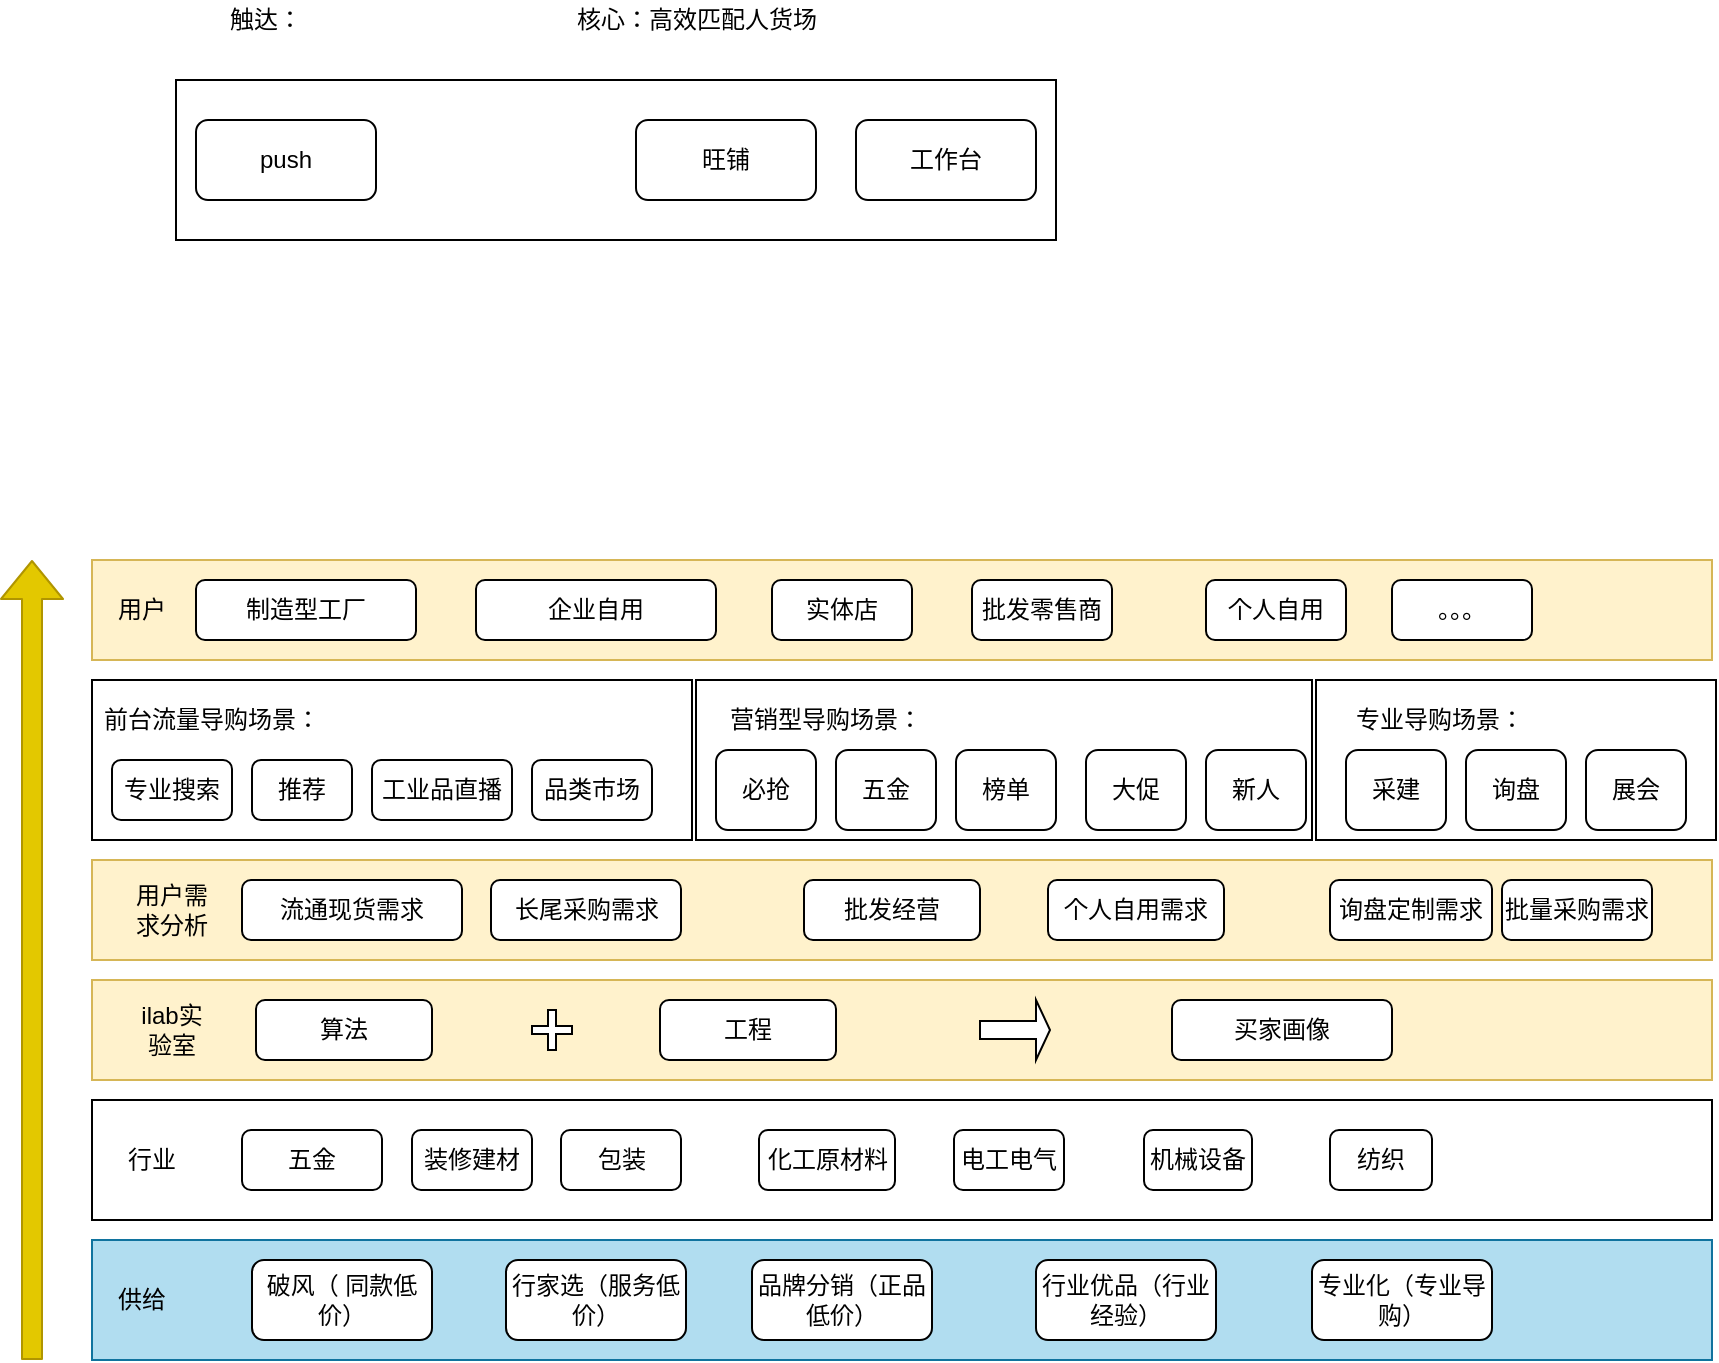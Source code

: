 <mxfile version="14.8.3" type="github">
  <diagram id="IdMVkafQGEphkV8RRrkL" name="Page-1">
    <mxGraphModel dx="1752" dy="1747" grid="1" gridSize="10" guides="1" tooltips="1" connect="1" arrows="1" fold="1" page="1" pageScale="1" pageWidth="827" pageHeight="1169" math="0" shadow="0">
      <root>
        <mxCell id="0" />
        <mxCell id="1" parent="0" />
        <mxCell id="r45ULGyqe0KoC_mPu8aS-57" value="" style="rounded=0;whiteSpace=wrap;html=1;" vertex="1" parent="1">
          <mxGeometry x="602" y="100" width="200" height="80" as="geometry" />
        </mxCell>
        <mxCell id="r45ULGyqe0KoC_mPu8aS-15" value="" style="rounded=0;whiteSpace=wrap;html=1;" vertex="1" parent="1">
          <mxGeometry x="292" y="100" width="308" height="80" as="geometry" />
        </mxCell>
        <mxCell id="VxQ7woKLR5Lcuw_jpnHq-2" value="" style="rounded=0;whiteSpace=wrap;html=1;" parent="1" vertex="1">
          <mxGeometry x="-10" y="100" width="300" height="80" as="geometry" />
        </mxCell>
        <mxCell id="gR2ANUhk0e7g1Bp6swf8-2" value="前台流量导购场景：" style="text;html=1;strokeColor=none;fillColor=none;align=center;verticalAlign=middle;whiteSpace=wrap;rounded=0;" parent="1" vertex="1">
          <mxGeometry x="-5" y="110" width="110" height="20" as="geometry" />
        </mxCell>
        <mxCell id="gR2ANUhk0e7g1Bp6swf8-6" value="专业搜索" style="rounded=1;whiteSpace=wrap;html=1;" parent="1" vertex="1">
          <mxGeometry y="140" width="60" height="30" as="geometry" />
        </mxCell>
        <mxCell id="GI7GzQgG5lNsB9hwAz22-1" value="推荐" style="rounded=1;whiteSpace=wrap;html=1;" parent="1" vertex="1">
          <mxGeometry x="70" y="140" width="50" height="30" as="geometry" />
        </mxCell>
        <mxCell id="GI7GzQgG5lNsB9hwAz22-2" value="工业品直播" style="rounded=1;whiteSpace=wrap;html=1;" parent="1" vertex="1">
          <mxGeometry x="130" y="140" width="70" height="30" as="geometry" />
        </mxCell>
        <mxCell id="GI7GzQgG5lNsB9hwAz22-4" value="" style="rounded=0;whiteSpace=wrap;html=1;" parent="1" vertex="1">
          <mxGeometry x="32" y="-200" width="440" height="80" as="geometry" />
        </mxCell>
        <mxCell id="GI7GzQgG5lNsB9hwAz22-5" value="触达：" style="text;html=1;strokeColor=none;fillColor=none;align=center;verticalAlign=middle;whiteSpace=wrap;rounded=0;" parent="1" vertex="1">
          <mxGeometry x="22" y="-240" width="110" height="20" as="geometry" />
        </mxCell>
        <mxCell id="GI7GzQgG5lNsB9hwAz22-6" value="push" style="rounded=1;whiteSpace=wrap;html=1;" parent="1" vertex="1">
          <mxGeometry x="42" y="-180" width="90" height="40" as="geometry" />
        </mxCell>
        <mxCell id="GI7GzQgG5lNsB9hwAz22-8" value="旺铺" style="rounded=1;whiteSpace=wrap;html=1;" parent="1" vertex="1">
          <mxGeometry x="262" y="-180" width="90" height="40" as="geometry" />
        </mxCell>
        <mxCell id="GI7GzQgG5lNsB9hwAz22-9" value="工作台" style="rounded=1;whiteSpace=wrap;html=1;" parent="1" vertex="1">
          <mxGeometry x="372" y="-180" width="90" height="40" as="geometry" />
        </mxCell>
        <mxCell id="r45ULGyqe0KoC_mPu8aS-1" value="营销型导购场景：" style="text;html=1;strokeColor=none;fillColor=none;align=center;verticalAlign=middle;whiteSpace=wrap;rounded=0;" vertex="1" parent="1">
          <mxGeometry x="302" y="110" width="110" height="20" as="geometry" />
        </mxCell>
        <mxCell id="r45ULGyqe0KoC_mPu8aS-4" value="必抢" style="rounded=1;whiteSpace=wrap;html=1;" vertex="1" parent="1">
          <mxGeometry x="302" y="135" width="50" height="40" as="geometry" />
        </mxCell>
        <mxCell id="r45ULGyqe0KoC_mPu8aS-5" value="五金" style="rounded=1;whiteSpace=wrap;html=1;" vertex="1" parent="1">
          <mxGeometry x="362" y="135" width="50" height="40" as="geometry" />
        </mxCell>
        <mxCell id="r45ULGyqe0KoC_mPu8aS-6" value="大促" style="rounded=1;whiteSpace=wrap;html=1;" vertex="1" parent="1">
          <mxGeometry x="487" y="135" width="50" height="40" as="geometry" />
        </mxCell>
        <mxCell id="r45ULGyqe0KoC_mPu8aS-7" value="新人" style="rounded=1;whiteSpace=wrap;html=1;" vertex="1" parent="1">
          <mxGeometry x="547" y="135" width="50" height="40" as="geometry" />
        </mxCell>
        <mxCell id="r45ULGyqe0KoC_mPu8aS-13" value="榜单" style="rounded=1;whiteSpace=wrap;html=1;" vertex="1" parent="1">
          <mxGeometry x="422" y="135" width="50" height="40" as="geometry" />
        </mxCell>
        <mxCell id="r45ULGyqe0KoC_mPu8aS-14" value="品类市场" style="rounded=1;whiteSpace=wrap;html=1;" vertex="1" parent="1">
          <mxGeometry x="210" y="140" width="60" height="30" as="geometry" />
        </mxCell>
        <mxCell id="r45ULGyqe0KoC_mPu8aS-16" value="核心：高效匹配人货场" style="text;html=1;align=center;verticalAlign=middle;resizable=0;points=[];autosize=1;strokeColor=none;" vertex="1" parent="1">
          <mxGeometry x="222" y="-240" width="140" height="20" as="geometry" />
        </mxCell>
        <mxCell id="r45ULGyqe0KoC_mPu8aS-17" value="" style="rounded=0;whiteSpace=wrap;html=1;fillColor=#fff2cc;strokeColor=#d6b656;" vertex="1" parent="1">
          <mxGeometry x="-10" y="40" width="810" height="50" as="geometry" />
        </mxCell>
        <mxCell id="r45ULGyqe0KoC_mPu8aS-19" value="制造型工厂" style="rounded=1;whiteSpace=wrap;html=1;" vertex="1" parent="1">
          <mxGeometry x="42" y="50" width="110" height="30" as="geometry" />
        </mxCell>
        <mxCell id="r45ULGyqe0KoC_mPu8aS-20" value="企业自用" style="rounded=1;whiteSpace=wrap;html=1;" vertex="1" parent="1">
          <mxGeometry x="182" y="50" width="120" height="30" as="geometry" />
        </mxCell>
        <mxCell id="r45ULGyqe0KoC_mPu8aS-21" value="实体店" style="rounded=1;whiteSpace=wrap;html=1;" vertex="1" parent="1">
          <mxGeometry x="330" y="50" width="70" height="30" as="geometry" />
        </mxCell>
        <mxCell id="r45ULGyqe0KoC_mPu8aS-22" value="" style="rounded=0;whiteSpace=wrap;html=1;fillColor=#b1ddf0;strokeColor=#10739e;" vertex="1" parent="1">
          <mxGeometry x="-10" y="380" width="810" height="60" as="geometry" />
        </mxCell>
        <mxCell id="r45ULGyqe0KoC_mPu8aS-23" value="供给" style="text;html=1;strokeColor=none;fillColor=none;align=center;verticalAlign=middle;whiteSpace=wrap;rounded=0;" vertex="1" parent="1">
          <mxGeometry x="-15" y="400" width="60" height="20" as="geometry" />
        </mxCell>
        <mxCell id="r45ULGyqe0KoC_mPu8aS-24" value="破风（ 同款低价）" style="rounded=1;whiteSpace=wrap;html=1;" vertex="1" parent="1">
          <mxGeometry x="70" y="390" width="90" height="40" as="geometry" />
        </mxCell>
        <mxCell id="r45ULGyqe0KoC_mPu8aS-25" value="品牌分销（正品低价）" style="rounded=1;whiteSpace=wrap;html=1;" vertex="1" parent="1">
          <mxGeometry x="320" y="390" width="90" height="40" as="geometry" />
        </mxCell>
        <mxCell id="r45ULGyqe0KoC_mPu8aS-26" value="行家选（服务低价）" style="rounded=1;whiteSpace=wrap;html=1;" vertex="1" parent="1">
          <mxGeometry x="197" y="390" width="90" height="40" as="geometry" />
        </mxCell>
        <mxCell id="r45ULGyqe0KoC_mPu8aS-28" value="采建" style="rounded=1;whiteSpace=wrap;html=1;" vertex="1" parent="1">
          <mxGeometry x="617" y="135" width="50" height="40" as="geometry" />
        </mxCell>
        <mxCell id="r45ULGyqe0KoC_mPu8aS-29" value="询盘" style="rounded=1;whiteSpace=wrap;html=1;" vertex="1" parent="1">
          <mxGeometry x="677" y="135" width="50" height="40" as="geometry" />
        </mxCell>
        <mxCell id="r45ULGyqe0KoC_mPu8aS-33" value="展会" style="rounded=1;whiteSpace=wrap;html=1;" vertex="1" parent="1">
          <mxGeometry x="737" y="135" width="50" height="40" as="geometry" />
        </mxCell>
        <mxCell id="r45ULGyqe0KoC_mPu8aS-35" value="行业优品（行业经验）" style="rounded=1;whiteSpace=wrap;html=1;" vertex="1" parent="1">
          <mxGeometry x="462" y="390" width="90" height="40" as="geometry" />
        </mxCell>
        <mxCell id="r45ULGyqe0KoC_mPu8aS-36" value="" style="rounded=0;whiteSpace=wrap;html=1;" vertex="1" parent="1">
          <mxGeometry x="-10" y="310" width="810" height="60" as="geometry" />
        </mxCell>
        <mxCell id="r45ULGyqe0KoC_mPu8aS-38" value="五金" style="rounded=1;whiteSpace=wrap;html=1;" vertex="1" parent="1">
          <mxGeometry x="65" y="325" width="70" height="30" as="geometry" />
        </mxCell>
        <mxCell id="r45ULGyqe0KoC_mPu8aS-39" value="装修建材" style="rounded=1;whiteSpace=wrap;html=1;" vertex="1" parent="1">
          <mxGeometry x="150" y="325" width="60" height="30" as="geometry" />
        </mxCell>
        <mxCell id="r45ULGyqe0KoC_mPu8aS-40" value="包装" style="rounded=1;whiteSpace=wrap;html=1;" vertex="1" parent="1">
          <mxGeometry x="224.5" y="325" width="60" height="30" as="geometry" />
        </mxCell>
        <mxCell id="r45ULGyqe0KoC_mPu8aS-41" value="化工原材料" style="rounded=1;whiteSpace=wrap;html=1;" vertex="1" parent="1">
          <mxGeometry x="323.5" y="325" width="68" height="30" as="geometry" />
        </mxCell>
        <mxCell id="r45ULGyqe0KoC_mPu8aS-42" value="专业化（专业导购）" style="rounded=1;whiteSpace=wrap;html=1;" vertex="1" parent="1">
          <mxGeometry x="600" y="390" width="90" height="40" as="geometry" />
        </mxCell>
        <mxCell id="r45ULGyqe0KoC_mPu8aS-43" value="电工电气" style="rounded=1;whiteSpace=wrap;html=1;" vertex="1" parent="1">
          <mxGeometry x="421" y="325" width="55" height="30" as="geometry" />
        </mxCell>
        <mxCell id="r45ULGyqe0KoC_mPu8aS-44" value="机械设备" style="rounded=1;whiteSpace=wrap;html=1;" vertex="1" parent="1">
          <mxGeometry x="516" y="325" width="54" height="30" as="geometry" />
        </mxCell>
        <mxCell id="r45ULGyqe0KoC_mPu8aS-45" value="纺织" style="rounded=1;whiteSpace=wrap;html=1;" vertex="1" parent="1">
          <mxGeometry x="609" y="325" width="51" height="30" as="geometry" />
        </mxCell>
        <mxCell id="r45ULGyqe0KoC_mPu8aS-46" value="行业" style="text;html=1;strokeColor=none;fillColor=none;align=center;verticalAlign=middle;whiteSpace=wrap;rounded=0;" vertex="1" parent="1">
          <mxGeometry x="-5" y="330" width="50" height="20" as="geometry" />
        </mxCell>
        <mxCell id="r45ULGyqe0KoC_mPu8aS-47" value="用户" style="text;html=1;strokeColor=none;fillColor=none;align=center;verticalAlign=middle;whiteSpace=wrap;rounded=0;" vertex="1" parent="1">
          <mxGeometry x="-5" y="55" width="40" height="20" as="geometry" />
        </mxCell>
        <mxCell id="r45ULGyqe0KoC_mPu8aS-54" value="批发零售商" style="rounded=1;whiteSpace=wrap;html=1;" vertex="1" parent="1">
          <mxGeometry x="430" y="50" width="70" height="30" as="geometry" />
        </mxCell>
        <mxCell id="r45ULGyqe0KoC_mPu8aS-56" value="个人自用" style="rounded=1;whiteSpace=wrap;html=1;" vertex="1" parent="1">
          <mxGeometry x="547" y="50" width="70" height="30" as="geometry" />
        </mxCell>
        <mxCell id="r45ULGyqe0KoC_mPu8aS-58" value="专业导购场景：" style="text;html=1;strokeColor=none;fillColor=none;align=center;verticalAlign=middle;whiteSpace=wrap;rounded=0;" vertex="1" parent="1">
          <mxGeometry x="609" y="110" width="110" height="20" as="geometry" />
        </mxCell>
        <mxCell id="r45ULGyqe0KoC_mPu8aS-59" value="" style="rounded=0;whiteSpace=wrap;html=1;fillColor=#fff2cc;strokeColor=#d6b656;" vertex="1" parent="1">
          <mxGeometry x="-10" y="190" width="810" height="50" as="geometry" />
        </mxCell>
        <mxCell id="r45ULGyqe0KoC_mPu8aS-60" value="流通现货需求" style="rounded=1;whiteSpace=wrap;html=1;" vertex="1" parent="1">
          <mxGeometry x="65" y="200" width="110" height="30" as="geometry" />
        </mxCell>
        <mxCell id="r45ULGyqe0KoC_mPu8aS-61" value="询盘定制需求" style="rounded=1;whiteSpace=wrap;html=1;" vertex="1" parent="1">
          <mxGeometry x="609" y="200" width="81" height="30" as="geometry" />
        </mxCell>
        <mxCell id="r45ULGyqe0KoC_mPu8aS-62" value="批量采购需求" style="rounded=1;whiteSpace=wrap;html=1;" vertex="1" parent="1">
          <mxGeometry x="695" y="200" width="75" height="30" as="geometry" />
        </mxCell>
        <mxCell id="r45ULGyqe0KoC_mPu8aS-63" value="用户需求分析" style="text;html=1;strokeColor=none;fillColor=none;align=center;verticalAlign=middle;whiteSpace=wrap;rounded=0;" vertex="1" parent="1">
          <mxGeometry x="10" y="205" width="40" height="20" as="geometry" />
        </mxCell>
        <mxCell id="r45ULGyqe0KoC_mPu8aS-64" value="长尾采购需求" style="rounded=1;whiteSpace=wrap;html=1;" vertex="1" parent="1">
          <mxGeometry x="189.5" y="200" width="95" height="30" as="geometry" />
        </mxCell>
        <mxCell id="r45ULGyqe0KoC_mPu8aS-65" value="个人自用需求" style="rounded=1;whiteSpace=wrap;html=1;" vertex="1" parent="1">
          <mxGeometry x="468" y="200" width="88" height="30" as="geometry" />
        </mxCell>
        <mxCell id="r45ULGyqe0KoC_mPu8aS-66" value="。。。" style="rounded=1;whiteSpace=wrap;html=1;" vertex="1" parent="1">
          <mxGeometry x="640" y="50" width="70" height="30" as="geometry" />
        </mxCell>
        <mxCell id="r45ULGyqe0KoC_mPu8aS-68" value="批发经营" style="rounded=1;whiteSpace=wrap;html=1;" vertex="1" parent="1">
          <mxGeometry x="346" y="200" width="88" height="30" as="geometry" />
        </mxCell>
        <mxCell id="r45ULGyqe0KoC_mPu8aS-71" value="" style="rounded=0;whiteSpace=wrap;html=1;fillColor=#fff2cc;strokeColor=#d6b656;" vertex="1" parent="1">
          <mxGeometry x="-10" y="250" width="810" height="50" as="geometry" />
        </mxCell>
        <mxCell id="r45ULGyqe0KoC_mPu8aS-72" value="买家画像" style="rounded=1;whiteSpace=wrap;html=1;" vertex="1" parent="1">
          <mxGeometry x="530" y="260" width="110" height="30" as="geometry" />
        </mxCell>
        <mxCell id="r45ULGyqe0KoC_mPu8aS-75" value="ilab实验室" style="text;html=1;strokeColor=none;fillColor=none;align=center;verticalAlign=middle;whiteSpace=wrap;rounded=0;" vertex="1" parent="1">
          <mxGeometry x="10" y="265" width="40" height="20" as="geometry" />
        </mxCell>
        <mxCell id="r45ULGyqe0KoC_mPu8aS-78" value="算法" style="rounded=1;whiteSpace=wrap;html=1;" vertex="1" parent="1">
          <mxGeometry x="72" y="260" width="88" height="30" as="geometry" />
        </mxCell>
        <mxCell id="r45ULGyqe0KoC_mPu8aS-81" value="" style="shape=flexArrow;endArrow=classic;html=1;fillColor=#e3c800;strokeColor=#B09500;" edge="1" parent="1">
          <mxGeometry width="50" height="50" relative="1" as="geometry">
            <mxPoint x="-40" y="440" as="sourcePoint" />
            <mxPoint x="-40" y="40" as="targetPoint" />
          </mxGeometry>
        </mxCell>
        <mxCell id="r45ULGyqe0KoC_mPu8aS-82" value="工程" style="rounded=1;whiteSpace=wrap;html=1;" vertex="1" parent="1">
          <mxGeometry x="274" y="260" width="88" height="30" as="geometry" />
        </mxCell>
        <mxCell id="r45ULGyqe0KoC_mPu8aS-84" value="" style="shape=cross;whiteSpace=wrap;html=1;" vertex="1" parent="1">
          <mxGeometry x="210" y="265" width="20" height="20" as="geometry" />
        </mxCell>
        <mxCell id="r45ULGyqe0KoC_mPu8aS-85" value="" style="shape=singleArrow;whiteSpace=wrap;html=1;" vertex="1" parent="1">
          <mxGeometry x="434" y="260" width="35" height="30" as="geometry" />
        </mxCell>
      </root>
    </mxGraphModel>
  </diagram>
</mxfile>

